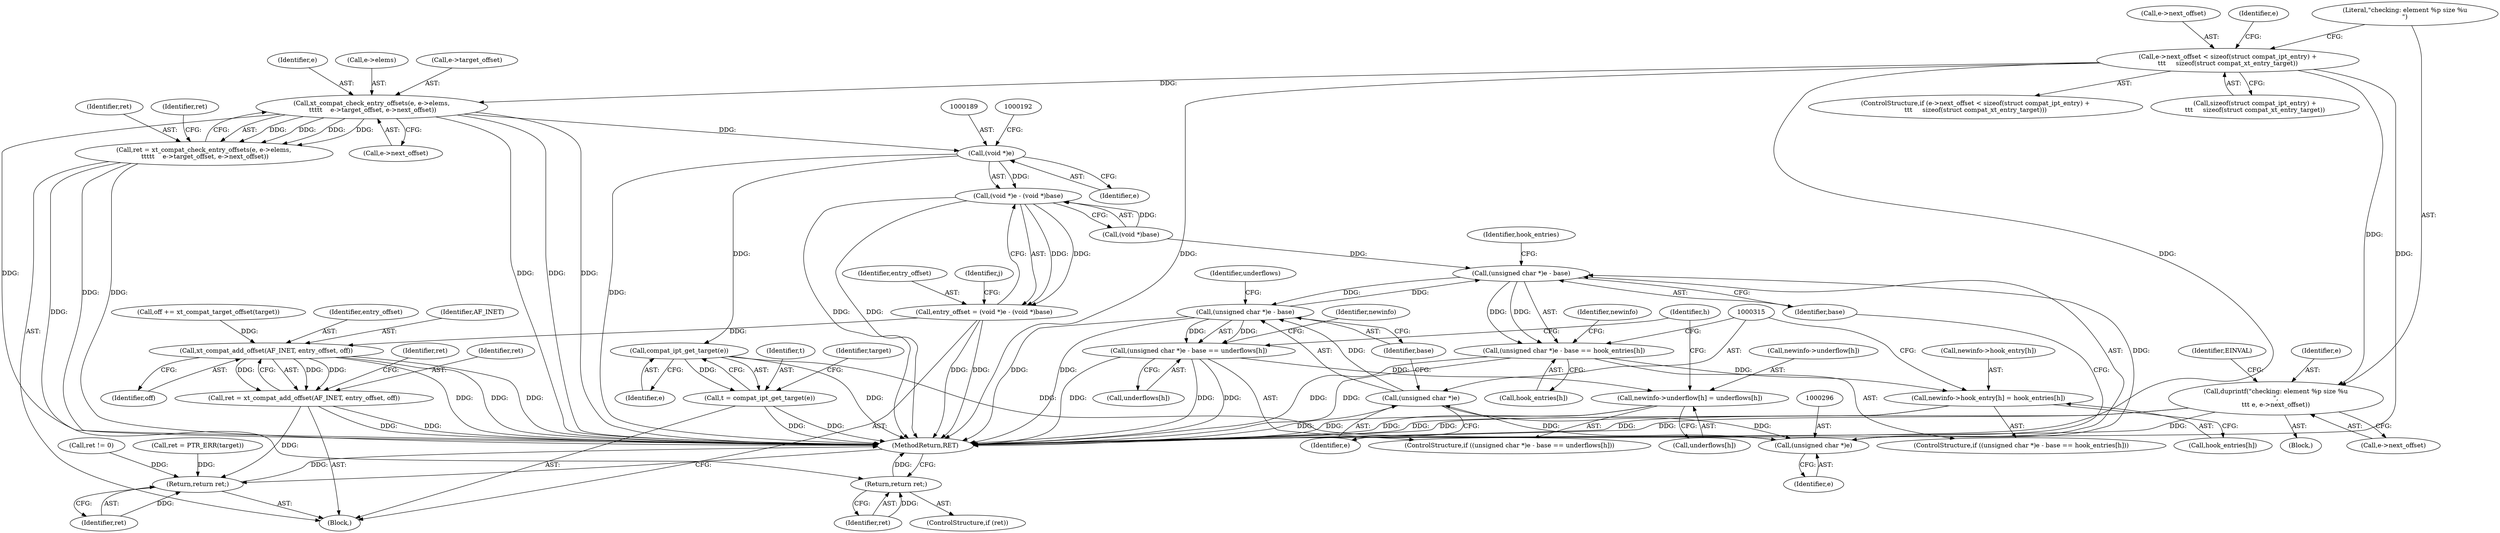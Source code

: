 digraph "0_linux_ce683e5f9d045e5d67d1312a42b359cb2ab2a13c_1@API" {
"1000132" [label="(Call,e->next_offset < sizeof(struct compat_ipt_entry) +\n\t\t\t     sizeof(struct compat_xt_entry_target))"];
"1000142" [label="(Call,duprintf(\"checking: element %p size %u\n\",\n\t\t\t e, e->next_offset))"];
"1000163" [label="(Call,xt_compat_check_entry_offsets(e, e->elems,\n \t\t\t\t\t    e->target_offset, e->next_offset))"];
"1000161" [label="(Call,ret = xt_compat_check_entry_offsets(e, e->elems,\n \t\t\t\t\t    e->target_offset, e->next_offset))"];
"1000176" [label="(Return,return ret;)"];
"1000188" [label="(Call,(void *)e)"];
"1000187" [label="(Call,(void *)e - (void *)base)"];
"1000185" [label="(Call,entry_offset = (void *)e - (void *)base)"];
"1000275" [label="(Call,xt_compat_add_offset(AF_INET, entry_offset, off))"];
"1000273" [label="(Call,ret = xt_compat_add_offset(AF_INET, entry_offset, off))"];
"1000376" [label="(Return,return ret;)"];
"1000218" [label="(Call,compat_ipt_get_target(e))"];
"1000216" [label="(Call,t = compat_ipt_get_target(e))"];
"1000295" [label="(Call,(unsigned char *)e)"];
"1000294" [label="(Call,(unsigned char *)e - base)"];
"1000293" [label="(Call,(unsigned char *)e - base == hook_entries[h])"];
"1000302" [label="(Call,newinfo->hook_entry[h] = hook_entries[h])"];
"1000313" [label="(Call,(unsigned char *)e - base)"];
"1000312" [label="(Call,(unsigned char *)e - base == underflows[h])"];
"1000321" [label="(Call,newinfo->underflow[h] = underflows[h])"];
"1000314" [label="(Call,(unsigned char *)e)"];
"1000133" [label="(Call,e->next_offset)"];
"1000143" [label="(Literal,\"checking: element %p size %u\n\")"];
"1000190" [label="(Identifier,e)"];
"1000161" [label="(Call,ret = xt_compat_check_entry_offsets(e, e->elems,\n \t\t\t\t\t    e->target_offset, e->next_offset))"];
"1000294" [label="(Call,(unsigned char *)e - base)"];
"1000177" [label="(Identifier,ret)"];
"1000299" [label="(Call,hook_entries[h])"];
"1000378" [label="(MethodReturn,RET)"];
"1000156" [label="(Identifier,e)"];
"1000275" [label="(Call,xt_compat_add_offset(AF_INET, entry_offset, off))"];
"1000280" [label="(Identifier,ret)"];
"1000265" [label="(Call,off += xt_compat_target_offset(target))"];
"1000321" [label="(Call,newinfo->underflow[h] = underflows[h])"];
"1000168" [label="(Call,e->target_offset)"];
"1000150" [label="(Identifier,EINVAL)"];
"1000141" [label="(Block,)"];
"1000277" [label="(Identifier,entry_offset)"];
"1000218" [label="(Call,compat_ipt_get_target(e))"];
"1000313" [label="(Call,(unsigned char *)e - base)"];
"1000186" [label="(Identifier,entry_offset)"];
"1000324" [label="(Identifier,newinfo)"];
"1000210" [label="(Call,ret != 0)"];
"1000195" [label="(Identifier,j)"];
"1000295" [label="(Call,(unsigned char *)e)"];
"1000314" [label="(Call,(unsigned char *)e)"];
"1000164" [label="(Identifier,e)"];
"1000174" [label="(ControlStructure,if (ret))"];
"1000191" [label="(Call,(void *)base)"];
"1000142" [label="(Call,duprintf(\"checking: element %p size %u\n\",\n\t\t\t e, e->next_offset))"];
"1000377" [label="(Identifier,ret)"];
"1000251" [label="(Call,ret = PTR_ERR(target))"];
"1000162" [label="(Identifier,ret)"];
"1000187" [label="(Call,(void *)e - (void *)base)"];
"1000219" [label="(Identifier,e)"];
"1000145" [label="(Call,e->next_offset)"];
"1000171" [label="(Call,e->next_offset)"];
"1000217" [label="(Identifier,t)"];
"1000292" [label="(ControlStructure,if ((unsigned char *)e - base == hook_entries[h]))"];
"1000311" [label="(ControlStructure,if ((unsigned char *)e - base == underflows[h]))"];
"1000327" [label="(Call,underflows[h])"];
"1000144" [label="(Identifier,e)"];
"1000302" [label="(Call,newinfo->hook_entry[h] = hook_entries[h])"];
"1000318" [label="(Call,underflows[h])"];
"1000176" [label="(Return,return ret;)"];
"1000376" [label="(Return,return ret;)"];
"1000273" [label="(Call,ret = xt_compat_add_offset(AF_INET, entry_offset, off))"];
"1000290" [label="(Identifier,h)"];
"1000111" [label="(Block,)"];
"1000221" [label="(Identifier,target)"];
"1000175" [label="(Identifier,ret)"];
"1000319" [label="(Identifier,underflows)"];
"1000298" [label="(Identifier,base)"];
"1000163" [label="(Call,xt_compat_check_entry_offsets(e, e->elems,\n \t\t\t\t\t    e->target_offset, e->next_offset))"];
"1000297" [label="(Identifier,e)"];
"1000312" [label="(Call,(unsigned char *)e - base == underflows[h])"];
"1000300" [label="(Identifier,hook_entries)"];
"1000293" [label="(Call,(unsigned char *)e - base == hook_entries[h])"];
"1000132" [label="(Call,e->next_offset < sizeof(struct compat_ipt_entry) +\n\t\t\t     sizeof(struct compat_xt_entry_target))"];
"1000303" [label="(Call,newinfo->hook_entry[h])"];
"1000317" [label="(Identifier,base)"];
"1000308" [label="(Call,hook_entries[h])"];
"1000188" [label="(Call,(void *)e)"];
"1000216" [label="(Call,t = compat_ipt_get_target(e))"];
"1000278" [label="(Identifier,off)"];
"1000305" [label="(Identifier,newinfo)"];
"1000322" [label="(Call,newinfo->underflow[h])"];
"1000131" [label="(ControlStructure,if (e->next_offset < sizeof(struct compat_ipt_entry) +\n\t\t\t     sizeof(struct compat_xt_entry_target)))"];
"1000316" [label="(Identifier,e)"];
"1000185" [label="(Call,entry_offset = (void *)e - (void *)base)"];
"1000276" [label="(Identifier,AF_INET)"];
"1000274" [label="(Identifier,ret)"];
"1000165" [label="(Call,e->elems)"];
"1000136" [label="(Call,sizeof(struct compat_ipt_entry) +\n\t\t\t     sizeof(struct compat_xt_entry_target))"];
"1000132" -> "1000131"  [label="AST: "];
"1000132" -> "1000136"  [label="CFG: "];
"1000133" -> "1000132"  [label="AST: "];
"1000136" -> "1000132"  [label="AST: "];
"1000143" -> "1000132"  [label="CFG: "];
"1000156" -> "1000132"  [label="CFG: "];
"1000132" -> "1000378"  [label="DDG: "];
"1000132" -> "1000378"  [label="DDG: "];
"1000132" -> "1000378"  [label="DDG: "];
"1000132" -> "1000142"  [label="DDG: "];
"1000132" -> "1000163"  [label="DDG: "];
"1000142" -> "1000141"  [label="AST: "];
"1000142" -> "1000145"  [label="CFG: "];
"1000143" -> "1000142"  [label="AST: "];
"1000144" -> "1000142"  [label="AST: "];
"1000145" -> "1000142"  [label="AST: "];
"1000150" -> "1000142"  [label="CFG: "];
"1000142" -> "1000378"  [label="DDG: "];
"1000142" -> "1000378"  [label="DDG: "];
"1000142" -> "1000378"  [label="DDG: "];
"1000163" -> "1000161"  [label="AST: "];
"1000163" -> "1000171"  [label="CFG: "];
"1000164" -> "1000163"  [label="AST: "];
"1000165" -> "1000163"  [label="AST: "];
"1000168" -> "1000163"  [label="AST: "];
"1000171" -> "1000163"  [label="AST: "];
"1000161" -> "1000163"  [label="CFG: "];
"1000163" -> "1000378"  [label="DDG: "];
"1000163" -> "1000378"  [label="DDG: "];
"1000163" -> "1000378"  [label="DDG: "];
"1000163" -> "1000378"  [label="DDG: "];
"1000163" -> "1000161"  [label="DDG: "];
"1000163" -> "1000161"  [label="DDG: "];
"1000163" -> "1000161"  [label="DDG: "];
"1000163" -> "1000161"  [label="DDG: "];
"1000163" -> "1000188"  [label="DDG: "];
"1000161" -> "1000111"  [label="AST: "];
"1000162" -> "1000161"  [label="AST: "];
"1000175" -> "1000161"  [label="CFG: "];
"1000161" -> "1000378"  [label="DDG: "];
"1000161" -> "1000378"  [label="DDG: "];
"1000161" -> "1000176"  [label="DDG: "];
"1000176" -> "1000174"  [label="AST: "];
"1000176" -> "1000177"  [label="CFG: "];
"1000177" -> "1000176"  [label="AST: "];
"1000378" -> "1000176"  [label="CFG: "];
"1000176" -> "1000378"  [label="DDG: "];
"1000177" -> "1000176"  [label="DDG: "];
"1000188" -> "1000187"  [label="AST: "];
"1000188" -> "1000190"  [label="CFG: "];
"1000189" -> "1000188"  [label="AST: "];
"1000190" -> "1000188"  [label="AST: "];
"1000192" -> "1000188"  [label="CFG: "];
"1000188" -> "1000378"  [label="DDG: "];
"1000188" -> "1000187"  [label="DDG: "];
"1000188" -> "1000218"  [label="DDG: "];
"1000187" -> "1000185"  [label="AST: "];
"1000187" -> "1000191"  [label="CFG: "];
"1000191" -> "1000187"  [label="AST: "];
"1000185" -> "1000187"  [label="CFG: "];
"1000187" -> "1000378"  [label="DDG: "];
"1000187" -> "1000378"  [label="DDG: "];
"1000187" -> "1000185"  [label="DDG: "];
"1000187" -> "1000185"  [label="DDG: "];
"1000191" -> "1000187"  [label="DDG: "];
"1000185" -> "1000111"  [label="AST: "];
"1000186" -> "1000185"  [label="AST: "];
"1000195" -> "1000185"  [label="CFG: "];
"1000185" -> "1000378"  [label="DDG: "];
"1000185" -> "1000378"  [label="DDG: "];
"1000185" -> "1000275"  [label="DDG: "];
"1000275" -> "1000273"  [label="AST: "];
"1000275" -> "1000278"  [label="CFG: "];
"1000276" -> "1000275"  [label="AST: "];
"1000277" -> "1000275"  [label="AST: "];
"1000278" -> "1000275"  [label="AST: "];
"1000273" -> "1000275"  [label="CFG: "];
"1000275" -> "1000378"  [label="DDG: "];
"1000275" -> "1000378"  [label="DDG: "];
"1000275" -> "1000378"  [label="DDG: "];
"1000275" -> "1000273"  [label="DDG: "];
"1000275" -> "1000273"  [label="DDG: "];
"1000275" -> "1000273"  [label="DDG: "];
"1000265" -> "1000275"  [label="DDG: "];
"1000273" -> "1000111"  [label="AST: "];
"1000274" -> "1000273"  [label="AST: "];
"1000280" -> "1000273"  [label="CFG: "];
"1000273" -> "1000378"  [label="DDG: "];
"1000273" -> "1000378"  [label="DDG: "];
"1000273" -> "1000376"  [label="DDG: "];
"1000376" -> "1000111"  [label="AST: "];
"1000376" -> "1000377"  [label="CFG: "];
"1000377" -> "1000376"  [label="AST: "];
"1000378" -> "1000376"  [label="CFG: "];
"1000376" -> "1000378"  [label="DDG: "];
"1000377" -> "1000376"  [label="DDG: "];
"1000251" -> "1000376"  [label="DDG: "];
"1000210" -> "1000376"  [label="DDG: "];
"1000218" -> "1000216"  [label="AST: "];
"1000218" -> "1000219"  [label="CFG: "];
"1000219" -> "1000218"  [label="AST: "];
"1000216" -> "1000218"  [label="CFG: "];
"1000218" -> "1000378"  [label="DDG: "];
"1000218" -> "1000216"  [label="DDG: "];
"1000218" -> "1000295"  [label="DDG: "];
"1000216" -> "1000111"  [label="AST: "];
"1000217" -> "1000216"  [label="AST: "];
"1000221" -> "1000216"  [label="CFG: "];
"1000216" -> "1000378"  [label="DDG: "];
"1000216" -> "1000378"  [label="DDG: "];
"1000295" -> "1000294"  [label="AST: "];
"1000295" -> "1000297"  [label="CFG: "];
"1000296" -> "1000295"  [label="AST: "];
"1000297" -> "1000295"  [label="AST: "];
"1000298" -> "1000295"  [label="CFG: "];
"1000295" -> "1000294"  [label="DDG: "];
"1000314" -> "1000295"  [label="DDG: "];
"1000295" -> "1000314"  [label="DDG: "];
"1000294" -> "1000293"  [label="AST: "];
"1000294" -> "1000298"  [label="CFG: "];
"1000298" -> "1000294"  [label="AST: "];
"1000300" -> "1000294"  [label="CFG: "];
"1000294" -> "1000293"  [label="DDG: "];
"1000294" -> "1000293"  [label="DDG: "];
"1000191" -> "1000294"  [label="DDG: "];
"1000313" -> "1000294"  [label="DDG: "];
"1000294" -> "1000313"  [label="DDG: "];
"1000293" -> "1000292"  [label="AST: "];
"1000293" -> "1000299"  [label="CFG: "];
"1000299" -> "1000293"  [label="AST: "];
"1000305" -> "1000293"  [label="CFG: "];
"1000315" -> "1000293"  [label="CFG: "];
"1000293" -> "1000378"  [label="DDG: "];
"1000293" -> "1000378"  [label="DDG: "];
"1000293" -> "1000302"  [label="DDG: "];
"1000302" -> "1000292"  [label="AST: "];
"1000302" -> "1000308"  [label="CFG: "];
"1000303" -> "1000302"  [label="AST: "];
"1000308" -> "1000302"  [label="AST: "];
"1000315" -> "1000302"  [label="CFG: "];
"1000302" -> "1000378"  [label="DDG: "];
"1000302" -> "1000378"  [label="DDG: "];
"1000313" -> "1000312"  [label="AST: "];
"1000313" -> "1000317"  [label="CFG: "];
"1000314" -> "1000313"  [label="AST: "];
"1000317" -> "1000313"  [label="AST: "];
"1000319" -> "1000313"  [label="CFG: "];
"1000313" -> "1000378"  [label="DDG: "];
"1000313" -> "1000378"  [label="DDG: "];
"1000313" -> "1000312"  [label="DDG: "];
"1000313" -> "1000312"  [label="DDG: "];
"1000314" -> "1000313"  [label="DDG: "];
"1000312" -> "1000311"  [label="AST: "];
"1000312" -> "1000318"  [label="CFG: "];
"1000318" -> "1000312"  [label="AST: "];
"1000324" -> "1000312"  [label="CFG: "];
"1000290" -> "1000312"  [label="CFG: "];
"1000312" -> "1000378"  [label="DDG: "];
"1000312" -> "1000378"  [label="DDG: "];
"1000312" -> "1000378"  [label="DDG: "];
"1000312" -> "1000321"  [label="DDG: "];
"1000321" -> "1000311"  [label="AST: "];
"1000321" -> "1000327"  [label="CFG: "];
"1000322" -> "1000321"  [label="AST: "];
"1000327" -> "1000321"  [label="AST: "];
"1000290" -> "1000321"  [label="CFG: "];
"1000321" -> "1000378"  [label="DDG: "];
"1000321" -> "1000378"  [label="DDG: "];
"1000314" -> "1000316"  [label="CFG: "];
"1000315" -> "1000314"  [label="AST: "];
"1000316" -> "1000314"  [label="AST: "];
"1000317" -> "1000314"  [label="CFG: "];
"1000314" -> "1000378"  [label="DDG: "];
}
